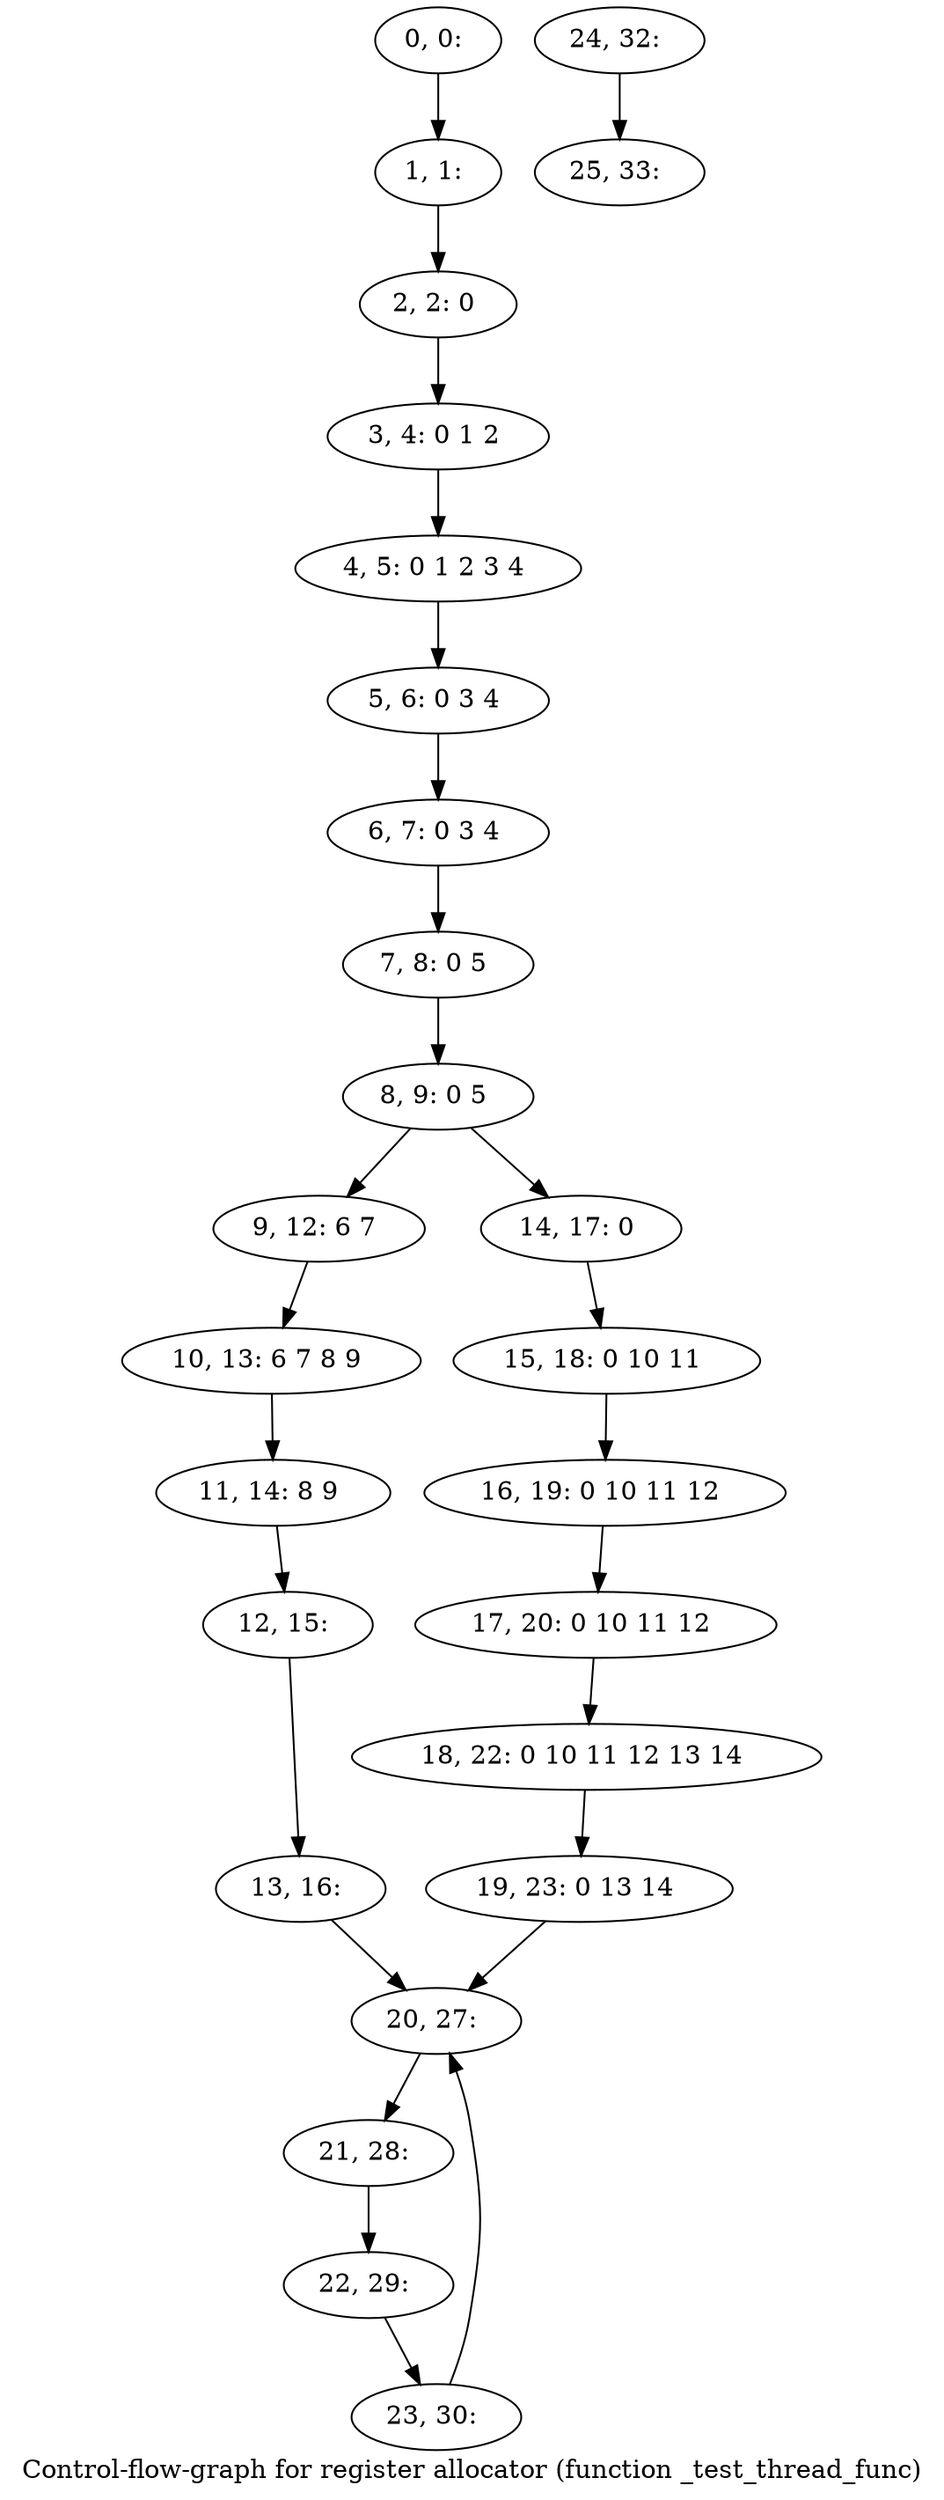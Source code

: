 digraph G {
graph [label="Control-flow-graph for register allocator (function _test_thread_func)"]
0[label="0, 0: "];
1[label="1, 1: "];
2[label="2, 2: 0 "];
3[label="3, 4: 0 1 2 "];
4[label="4, 5: 0 1 2 3 4 "];
5[label="5, 6: 0 3 4 "];
6[label="6, 7: 0 3 4 "];
7[label="7, 8: 0 5 "];
8[label="8, 9: 0 5 "];
9[label="9, 12: 6 7 "];
10[label="10, 13: 6 7 8 9 "];
11[label="11, 14: 8 9 "];
12[label="12, 15: "];
13[label="13, 16: "];
14[label="14, 17: 0 "];
15[label="15, 18: 0 10 11 "];
16[label="16, 19: 0 10 11 12 "];
17[label="17, 20: 0 10 11 12 "];
18[label="18, 22: 0 10 11 12 13 14 "];
19[label="19, 23: 0 13 14 "];
20[label="20, 27: "];
21[label="21, 28: "];
22[label="22, 29: "];
23[label="23, 30: "];
24[label="24, 32: "];
25[label="25, 33: "];
0->1 ;
1->2 ;
2->3 ;
3->4 ;
4->5 ;
5->6 ;
6->7 ;
7->8 ;
8->9 ;
8->14 ;
9->10 ;
10->11 ;
11->12 ;
12->13 ;
13->20 ;
14->15 ;
15->16 ;
16->17 ;
17->18 ;
18->19 ;
19->20 ;
20->21 ;
21->22 ;
22->23 ;
23->20 ;
24->25 ;
}
